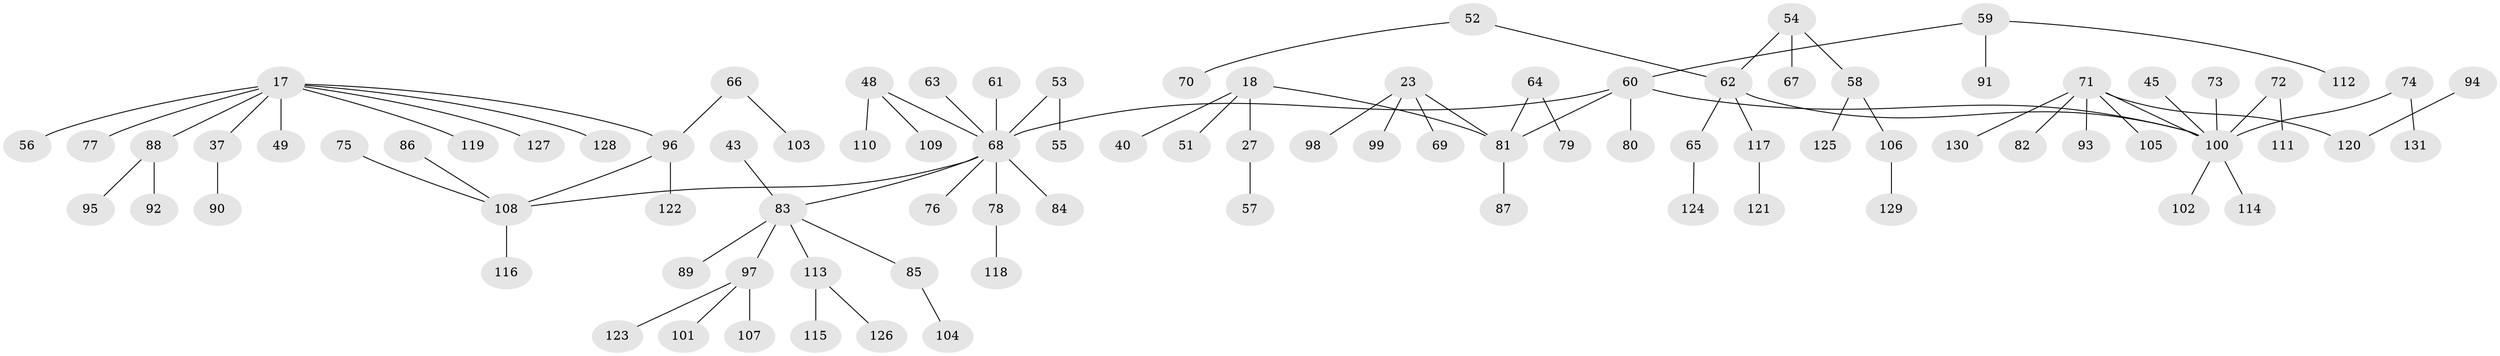 // original degree distribution, {5: 0.030534351145038167, 4: 0.04580152671755725, 7: 0.007633587786259542, 3: 0.19083969465648856, 6: 0.015267175572519083, 2: 0.22137404580152673, 1: 0.48854961832061067}
// Generated by graph-tools (version 1.1) at 2025/55/03/04/25 21:55:45]
// undirected, 91 vertices, 90 edges
graph export_dot {
graph [start="1"]
  node [color=gray90,style=filled];
  17 [super="+13"];
  18;
  23;
  27;
  37;
  40;
  43;
  45;
  48;
  49;
  51;
  52;
  53;
  54;
  55;
  56;
  57;
  58;
  59;
  60 [super="+4"];
  61;
  62 [super="+44"];
  63;
  64 [super="+42"];
  65;
  66;
  67;
  68 [super="+38+50"];
  69;
  70;
  71 [super="+46+19"];
  72;
  73;
  74;
  75;
  76;
  77;
  78;
  79;
  80;
  81 [super="+10"];
  82;
  83 [super="+26+33"];
  84;
  85;
  86;
  87;
  88 [super="+20"];
  89;
  90;
  91;
  92;
  93;
  94;
  95;
  96 [super="+16"];
  97 [super="+35"];
  98;
  99;
  100 [super="+15+31"];
  101;
  102;
  103;
  104;
  105;
  106;
  107;
  108 [super="+12+21"];
  109;
  110;
  111;
  112;
  113;
  114;
  115;
  116;
  117;
  118;
  119;
  120 [super="+47"];
  121;
  122;
  123;
  124;
  125;
  126;
  127;
  128;
  129;
  130;
  131;
  17 -- 77;
  17 -- 128;
  17 -- 37;
  17 -- 49;
  17 -- 119;
  17 -- 56;
  17 -- 127;
  17 -- 96;
  17 -- 88;
  18 -- 27;
  18 -- 40;
  18 -- 51;
  18 -- 81;
  23 -- 69;
  23 -- 98;
  23 -- 99;
  23 -- 81;
  27 -- 57;
  37 -- 90;
  43 -- 83;
  45 -- 100;
  48 -- 109;
  48 -- 110;
  48 -- 68;
  52 -- 70;
  52 -- 62;
  53 -- 55;
  53 -- 68;
  54 -- 58;
  54 -- 67;
  54 -- 62;
  58 -- 106;
  58 -- 125;
  59 -- 91;
  59 -- 112;
  59 -- 60;
  60 -- 80;
  60 -- 81;
  60 -- 100;
  60 -- 68;
  61 -- 68;
  62 -- 65;
  62 -- 117;
  62 -- 100;
  63 -- 68;
  64 -- 81;
  64 -- 79;
  65 -- 124;
  66 -- 103;
  66 -- 96;
  68 -- 84;
  68 -- 108;
  68 -- 76;
  68 -- 78;
  68 -- 83;
  71 -- 93;
  71 -- 130;
  71 -- 82;
  71 -- 120;
  71 -- 105;
  71 -- 100;
  72 -- 111;
  72 -- 100;
  73 -- 100;
  74 -- 131;
  74 -- 100;
  75 -- 108;
  78 -- 118;
  81 -- 87;
  83 -- 89;
  83 -- 113;
  83 -- 85;
  83 -- 97;
  85 -- 104;
  86 -- 108;
  88 -- 92;
  88 -- 95;
  94 -- 120;
  96 -- 122;
  96 -- 108;
  97 -- 101;
  97 -- 107;
  97 -- 123;
  100 -- 102;
  100 -- 114;
  106 -- 129;
  108 -- 116;
  113 -- 115;
  113 -- 126;
  117 -- 121;
}
